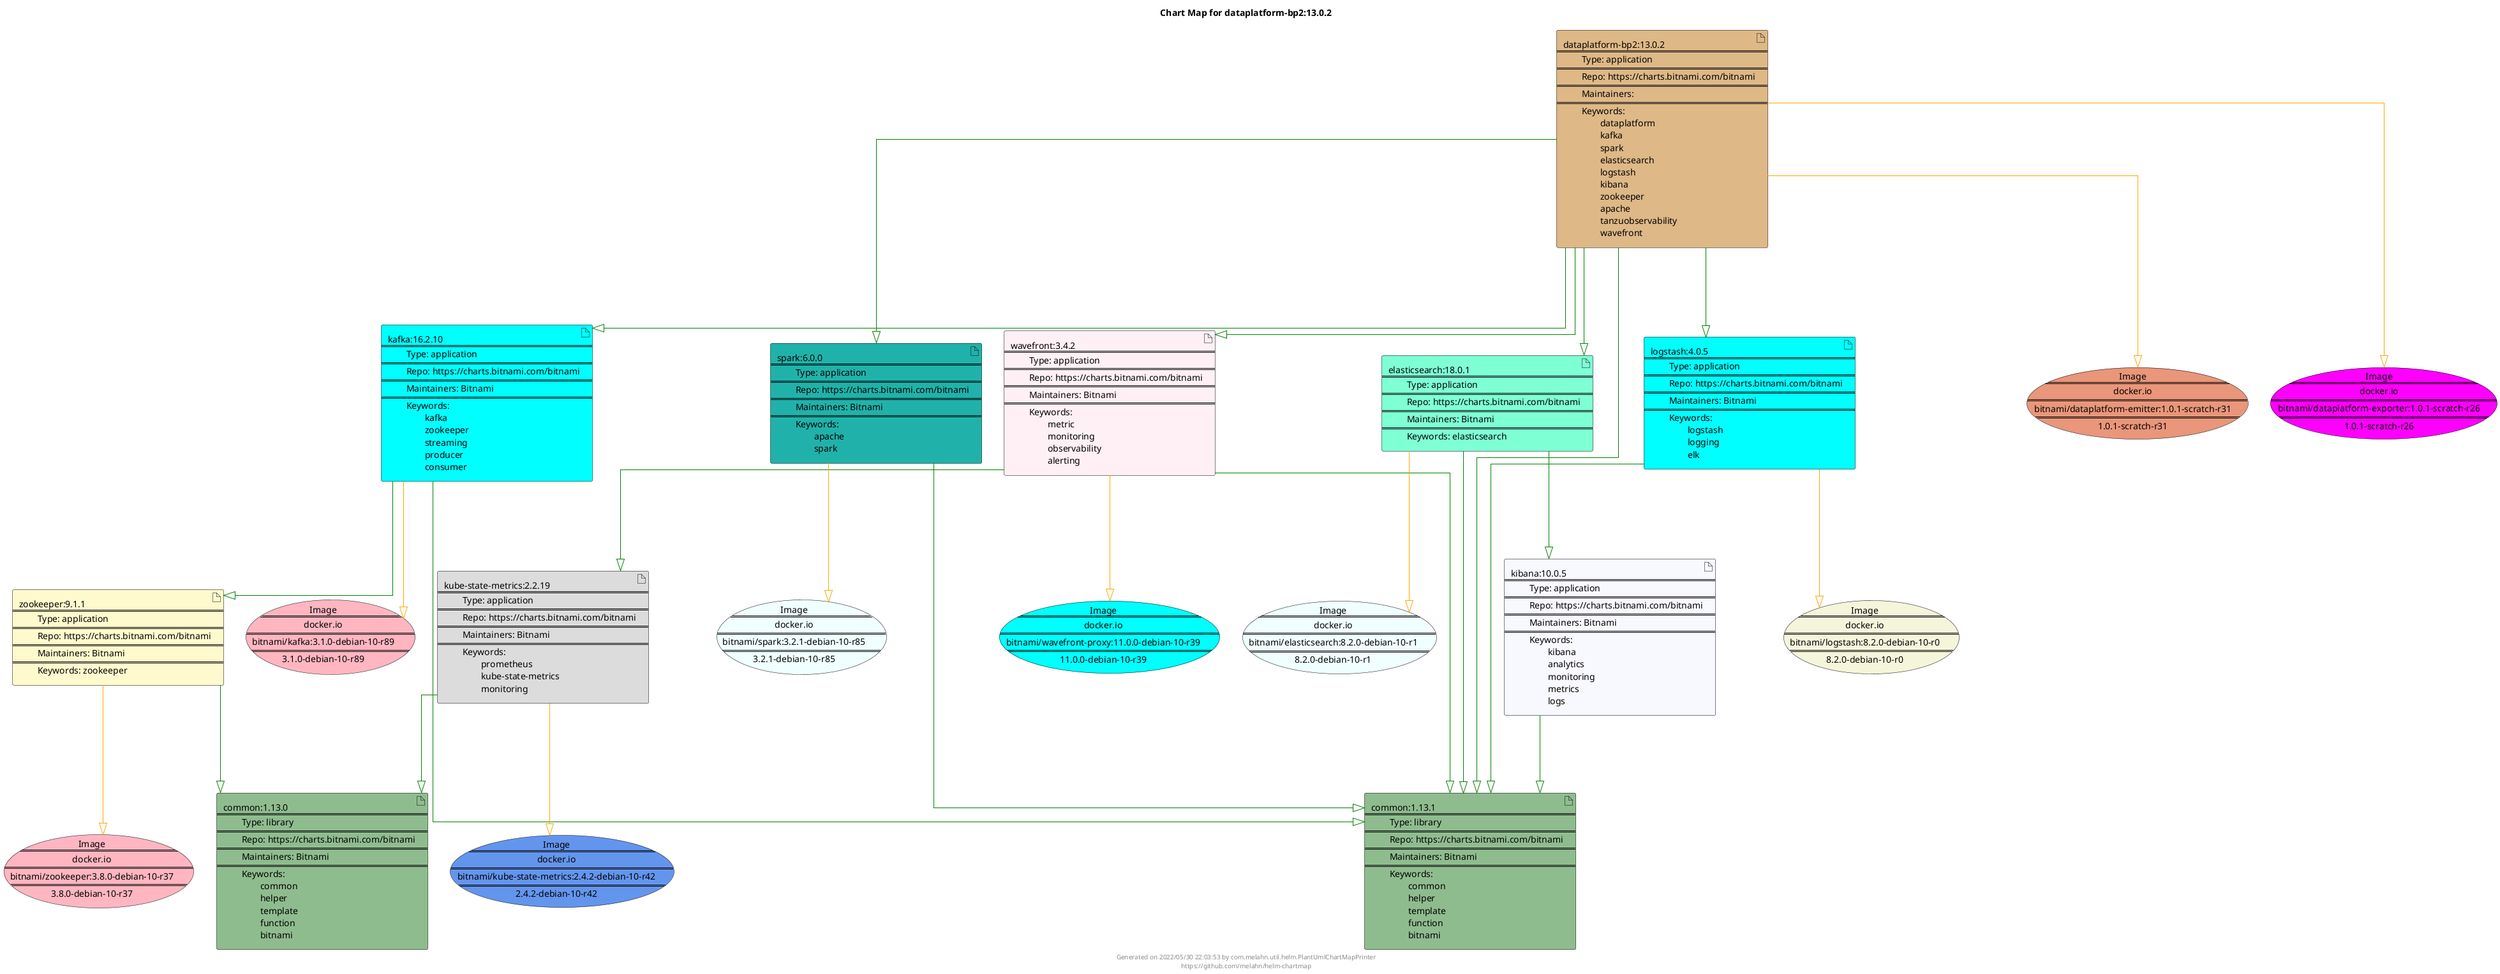 @startuml
skinparam linetype ortho
skinparam backgroundColor white
skinparam usecaseBorderColor black
skinparam usecaseArrowColor LightSlateGray
skinparam artifactBorderColor black
skinparam artifactArrowColor LightSlateGray

title Chart Map for dataplatform-bp2:13.0.2

'There are 11 referenced Helm Charts
artifact "common:1.13.1\n====\n\tType: library\n====\n\tRepo: https://charts.bitnami.com/bitnami\n====\n\tMaintainers: Bitnami\n====\n\tKeywords: \n\t\tcommon\n\t\thelper\n\t\ttemplate\n\t\tfunction\n\t\tbitnami" as common_1_13_1 #DarkSeaGreen
artifact "dataplatform-bp2:13.0.2\n====\n\tType: application\n====\n\tRepo: https://charts.bitnami.com/bitnami\n====\n\tMaintainers: \n====\n\tKeywords: \n\t\tdataplatform\n\t\tkafka\n\t\tspark\n\t\telasticsearch\n\t\tlogstash\n\t\tkibana\n\t\tzookeeper\n\t\tapache\n\t\ttanzuobservability\n\t\twavefront" as dataplatform_bp2_13_0_2 #BurlyWood
artifact "spark:6.0.0\n====\n\tType: application\n====\n\tRepo: https://charts.bitnami.com/bitnami\n====\n\tMaintainers: Bitnami\n====\n\tKeywords: \n\t\tapache\n\t\tspark" as spark_6_0_0 #LightSeaGreen
artifact "common:1.13.0\n====\n\tType: library\n====\n\tRepo: https://charts.bitnami.com/bitnami\n====\n\tMaintainers: Bitnami\n====\n\tKeywords: \n\t\tcommon\n\t\thelper\n\t\ttemplate\n\t\tfunction\n\t\tbitnami" as common_1_13_0 #DarkSeaGreen
artifact "kafka:16.2.10\n====\n\tType: application\n====\n\tRepo: https://charts.bitnami.com/bitnami\n====\n\tMaintainers: Bitnami\n====\n\tKeywords: \n\t\tkafka\n\t\tzookeeper\n\t\tstreaming\n\t\tproducer\n\t\tconsumer" as kafka_16_2_10 #Aqua
artifact "kube-state-metrics:2.2.19\n====\n\tType: application\n====\n\tRepo: https://charts.bitnami.com/bitnami\n====\n\tMaintainers: Bitnami\n====\n\tKeywords: \n\t\tprometheus\n\t\tkube-state-metrics\n\t\tmonitoring" as kube_state_metrics_2_2_19 #Gainsboro
artifact "wavefront:3.4.2\n====\n\tType: application\n====\n\tRepo: https://charts.bitnami.com/bitnami\n====\n\tMaintainers: Bitnami\n====\n\tKeywords: \n\t\tmetric\n\t\tmonitoring\n\t\tobservability\n\t\talerting" as wavefront_3_4_2 #LavenderBlush
artifact "zookeeper:9.1.1\n====\n\tType: application\n====\n\tRepo: https://charts.bitnami.com/bitnami\n====\n\tMaintainers: Bitnami\n====\n\tKeywords: zookeeper" as zookeeper_9_1_1 #LemonChiffon
artifact "kibana:10.0.5\n====\n\tType: application\n====\n\tRepo: https://charts.bitnami.com/bitnami\n====\n\tMaintainers: Bitnami\n====\n\tKeywords: \n\t\tkibana\n\t\tanalytics\n\t\tmonitoring\n\t\tmetrics\n\t\tlogs" as kibana_10_0_5 #GhostWhite
artifact "logstash:4.0.5\n====\n\tType: application\n====\n\tRepo: https://charts.bitnami.com/bitnami\n====\n\tMaintainers: Bitnami\n====\n\tKeywords: \n\t\tlogstash\n\t\tlogging\n\t\telk" as logstash_4_0_5 #Aqua
artifact "elasticsearch:18.0.1\n====\n\tType: application\n====\n\tRepo: https://charts.bitnami.com/bitnami\n====\n\tMaintainers: Bitnami\n====\n\tKeywords: elasticsearch" as elasticsearch_18_0_1 #Aquamarine

'There are 9 referenced Docker Images
usecase "Image\n====\ndocker.io\n====\nbitnami/elasticsearch:8.2.0-debian-10-r1\n====\n8.2.0-debian-10-r1" as docker_io_bitnami_elasticsearch_8_2_0_debian_10_r1 #Azure
usecase "Image\n====\ndocker.io\n====\nbitnami/spark:3.2.1-debian-10-r85\n====\n3.2.1-debian-10-r85" as docker_io_bitnami_spark_3_2_1_debian_10_r85 #Azure
usecase "Image\n====\ndocker.io\n====\nbitnami/wavefront-proxy:11.0.0-debian-10-r39\n====\n11.0.0-debian-10-r39" as docker_io_bitnami_wavefront_proxy_11_0_0_debian_10_r39 #Cyan
usecase "Image\n====\ndocker.io\n====\nbitnami/zookeeper:3.8.0-debian-10-r37\n====\n3.8.0-debian-10-r37" as docker_io_bitnami_zookeeper_3_8_0_debian_10_r37 #LightPink
usecase "Image\n====\ndocker.io\n====\nbitnami/kafka:3.1.0-debian-10-r89\n====\n3.1.0-debian-10-r89" as docker_io_bitnami_kafka_3_1_0_debian_10_r89 #LightPink
usecase "Image\n====\ndocker.io\n====\nbitnami/logstash:8.2.0-debian-10-r0\n====\n8.2.0-debian-10-r0" as docker_io_bitnami_logstash_8_2_0_debian_10_r0 #Beige
usecase "Image\n====\ndocker.io\n====\nbitnami/dataplatform-emitter:1.0.1-scratch-r31\n====\n1.0.1-scratch-r31" as docker_io_bitnami_dataplatform_emitter_1_0_1_scratch_r31 #DarkSalmon
usecase "Image\n====\ndocker.io\n====\nbitnami/kube-state-metrics:2.4.2-debian-10-r42\n====\n2.4.2-debian-10-r42" as docker_io_bitnami_kube_state_metrics_2_4_2_debian_10_r42 #CornflowerBlue
usecase "Image\n====\ndocker.io\n====\nbitnami/dataplatform-exporter:1.0.1-scratch-r26\n====\n1.0.1-scratch-r26" as docker_io_bitnami_dataplatform_exporter_1_0_1_scratch_r26 #Fuchsia

'Chart Dependencies
dataplatform_bp2_13_0_2--[#green]-|>wavefront_3_4_2
wavefront_3_4_2--[#green]-|>kube_state_metrics_2_2_19
kube_state_metrics_2_2_19--[#green]-|>common_1_13_0
wavefront_3_4_2--[#green]-|>common_1_13_1
dataplatform_bp2_13_0_2--[#green]-|>elasticsearch_18_0_1
elasticsearch_18_0_1--[#green]-|>kibana_10_0_5
kibana_10_0_5--[#green]-|>common_1_13_1
elasticsearch_18_0_1--[#green]-|>common_1_13_1
dataplatform_bp2_13_0_2--[#green]-|>spark_6_0_0
spark_6_0_0--[#green]-|>common_1_13_1
dataplatform_bp2_13_0_2--[#green]-|>kafka_16_2_10
kafka_16_2_10--[#green]-|>zookeeper_9_1_1
zookeeper_9_1_1--[#green]-|>common_1_13_0
kafka_16_2_10--[#green]-|>common_1_13_1
dataplatform_bp2_13_0_2--[#green]-|>common_1_13_1
dataplatform_bp2_13_0_2--[#green]-|>logstash_4_0_5
logstash_4_0_5--[#green]-|>common_1_13_1
dataplatform_bp2_13_0_2--[#orange]-|>docker_io_bitnami_dataplatform_emitter_1_0_1_scratch_r31
dataplatform_bp2_13_0_2--[#orange]-|>docker_io_bitnami_dataplatform_exporter_1_0_1_scratch_r26
spark_6_0_0--[#orange]-|>docker_io_bitnami_spark_3_2_1_debian_10_r85
kafka_16_2_10--[#orange]-|>docker_io_bitnami_kafka_3_1_0_debian_10_r89
kube_state_metrics_2_2_19--[#orange]-|>docker_io_bitnami_kube_state_metrics_2_4_2_debian_10_r42
wavefront_3_4_2--[#orange]-|>docker_io_bitnami_wavefront_proxy_11_0_0_debian_10_r39
zookeeper_9_1_1--[#orange]-|>docker_io_bitnami_zookeeper_3_8_0_debian_10_r37
logstash_4_0_5--[#orange]-|>docker_io_bitnami_logstash_8_2_0_debian_10_r0
elasticsearch_18_0_1--[#orange]-|>docker_io_bitnami_elasticsearch_8_2_0_debian_10_r1

center footer Generated on 2022/05/30 22:03:53 by com.melahn.util.helm.PlantUmlChartMapPrinter\nhttps://github.com/melahn/helm-chartmap
@enduml

